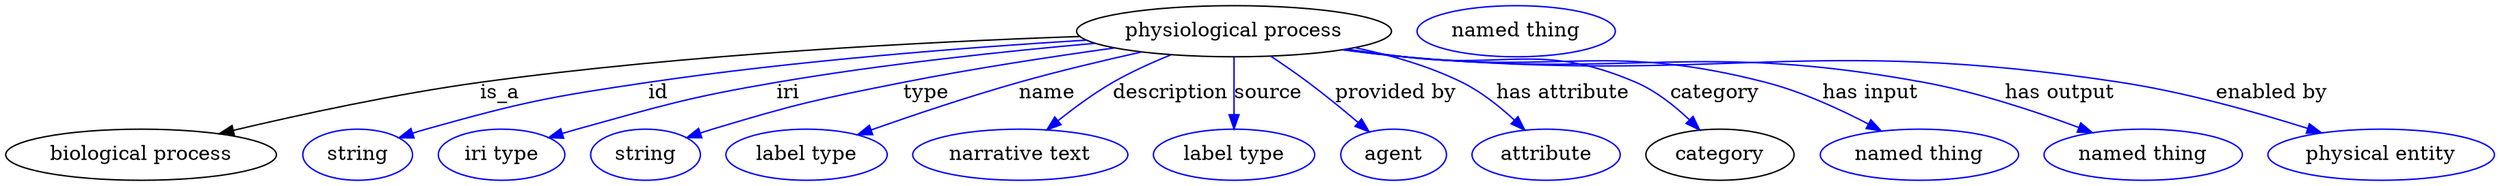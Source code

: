 digraph {
	graph [bb="0,0,1745.2,123"];
	node [label="\N"];
	"physiological process"	 [height=0.5,
		label="physiological process",
		pos="860.89,105",
		width=3.0692];
	"biological process"	 [height=0.5,
		pos="94.892,18",
		width=2.6359];
	"physiological process" -> "biological process"	 [label=is_a,
		lp="346.89,61.5",
		pos="e,151.71,32.572 751.71,102.11 644.61,98.205 476.88,89.23 332.89,69 274.49,60.794 209.02,46.376 161.56,34.959"];
	id	 [color=blue,
		height=0.5,
		label=string,
		pos="245.89,18",
		width=1.0652];
	"physiological process" -> id	 [color=blue,
		label=id,
		lp="458.89,61.5",
		pos="e,275.1,29.763 756.27,99.206 673.39,93.795 554.84,84.228 451.89,69 380.93,58.503 362.79,55.986 293.89,36 290.91,35.135 287.85,34.172 \
284.79,33.153",
		style=solid];
	iri	 [color=blue,
		height=0.5,
		label="iri type",
		pos="346.89,18",
		width=1.2277];
	"physiological process" -> iri	 [color=blue,
		label=iri,
		lp="551.89,61.5",
		pos="e,380.44,29.731 762.66,96.75 699.85,90.758 616.77,81.506 543.89,69 479.61,57.969 463.68,53.666 400.89,36 397.35,35.005 393.7,33.919 \
390.05,32.789",
		style=solid];
	type	 [color=blue,
		height=0.5,
		label=string,
		pos="447.89,18",
		width=1.0652];
	"physiological process" -> type	 [color=blue,
		label=type,
		lp="639.89,61.5",
		pos="e,477.03,29.811 772.22,94.18 697.22,83.636 587.47,64.917 494.89,36 492.15,35.145 489.35,34.214 486.53,33.24",
		style=solid];
	name	 [color=blue,
		height=0.5,
		label="label type",
		pos="560.89,18",
		width=1.5707];
	"physiological process" -> name	 [color=blue,
		label=name,
		lp="730.89,61.5",
		pos="e,597.88,31.641 794.83,90.531 768.57,84.418 738.16,76.89 710.89,69 675.88,58.869 636.92,45.561 607.48,35.079",
		style=solid];
	description	 [color=blue,
		height=0.5,
		label="narrative text",
		pos="710.89,18",
		width=2.0943];
	"physiological process" -> description	 [color=blue,
		label=description,
		lp="815.89,61.5",
		pos="e,730.03,35.579 815.12,88.583 801.78,83.075 787.43,76.422 774.89,69 762.03,61.385 748.94,51.418 737.97,42.317",
		style=solid];
	source	 [color=blue,
		height=0.5,
		label="label type",
		pos="860.89,18",
		width=1.5707];
	"physiological process" -> source	 [color=blue,
		label=source,
		lp="885.39,61.5",
		pos="e,860.89,36.003 860.89,86.974 860.89,75.192 860.89,59.561 860.89,46.158",
		style=solid];
	"provided by"	 [color=blue,
		height=0.5,
		label=agent,
		pos="972.89,18",
		width=1.0291];
	"physiological process" -> "provided by"	 [color=blue,
		label="provided by",
		lp="975.39,61.5",
		pos="e,955.53,33.951 888.01,87.463 896.45,81.773 905.69,75.299 913.89,69 925.45,60.13 937.71,49.709 948.04,40.607",
		style=solid];
	"has attribute"	 [color=blue,
		height=0.5,
		label=attribute,
		pos="1079.9,18",
		width=1.4443];
	"physiological process" -> "has attribute"	 [color=blue,
		label="has attribute",
		lp="1090.9,61.5",
		pos="e,1064.3,35.662 948.04,93.785 972.79,88.432 999.17,80.559 1021.9,69 1034.8,62.411 1047.2,52.26 1057.2,42.745",
		style=solid];
	category	 [height=0.5,
		pos="1201.9,18",
		width=1.4443];
	"physiological process" -> category	 [color=blue,
		label=category,
		lp="1197.9,61.5",
		pos="e,1186.9,35.251 940.52,92.511 953.66,90.578 967.15,88.671 979.89,87 1051.7,77.581 1075.4,97.715 1141.9,69 1156,62.895 1169.3,52.287 \
1179.8,42.321",
		style=solid];
	"has input"	 [color=blue,
		height=0.5,
		label="named thing",
		pos="1341.9,18",
		width=1.9318];
	"physiological process" -> "has input"	 [color=blue,
		label="has input",
		lp="1308.4,61.5",
		pos="e,1314.1,34.65 939.19,92.254 952.74,90.307 966.7,88.462 979.89,87 1092.4,74.527 1124.4,97.653 1233.9,69 1258.8,62.49 1284.9,50.32 \
1305.2,39.501",
		style=solid];
	"has output"	 [color=blue,
		height=0.5,
		label="named thing",
		pos="1498.9,18",
		width=1.9318];
	"physiological process" -> "has output"	 [color=blue,
		label="has output",
		lp="1440.4,61.5",
		pos="e,1462.2,33.371 938.52,92.103 952.27,90.148 966.48,88.341 979.89,87 1141.9,70.801 1185.8,99.029 1345.9,69 1382.8,62.082 1423,48.433 \
1452.9,36.995",
		style=solid];
	"enabled by"	 [color=blue,
		height=0.5,
		label="physical entity",
		pos="1665.9,18",
		width=2.2026];
	"physiological process" -> "enabled by"	 [color=blue,
		label="enabled by",
		lp="1589.4,61.5",
		pos="e,1622.5,33.214 937.87,92.042 951.82,90.069 966.26,88.27 979.89,87 1202.6,66.238 1261.8,103.27 1482.9,69 1527.4,62.096 1576.6,48.031 \
1612.7,36.417",
		style=solid];
	"named thing_category"	 [color=blue,
		height=0.5,
		label="named thing",
		pos="1058.9,105",
		width=1.9318];
}
